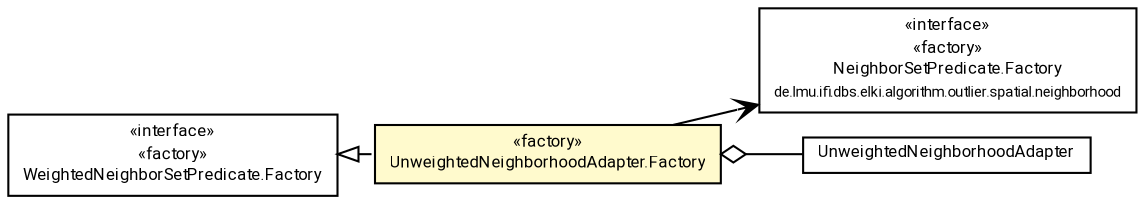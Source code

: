 #!/usr/local/bin/dot
#
# Class diagram 
# Generated by UMLGraph version R5_7_2-60-g0e99a6 (http://www.spinellis.gr/umlgraph/)
#

digraph G {
	graph [fontnames="svg"]
	edge [fontname="Roboto",fontsize=7,labelfontname="Roboto",labelfontsize=7,color="black"];
	node [fontname="Roboto",fontcolor="black",fontsize=8,shape=plaintext,margin=0,width=0,height=0];
	nodesep=0.15;
	ranksep=0.25;
	rankdir=LR;
	// de.lmu.ifi.dbs.elki.algorithm.outlier.spatial.neighborhood.NeighborSetPredicate.Factory<O>
	c10591643 [label=<<table title="de.lmu.ifi.dbs.elki.algorithm.outlier.spatial.neighborhood.NeighborSetPredicate.Factory" border="0" cellborder="1" cellspacing="0" cellpadding="2" href="../NeighborSetPredicate.Factory.html" target="_parent">
		<tr><td><table border="0" cellspacing="0" cellpadding="1">
		<tr><td align="center" balign="center"> &#171;interface&#187; </td></tr>
		<tr><td align="center" balign="center"> &#171;factory&#187; </td></tr>
		<tr><td align="center" balign="center"> <font face="Roboto">NeighborSetPredicate.Factory</font> </td></tr>
		<tr><td align="center" balign="center"> <font face="Roboto" point-size="7.0">de.lmu.ifi.dbs.elki.algorithm.outlier.spatial.neighborhood</font> </td></tr>
		</table></td></tr>
		</table>>, URL="../NeighborSetPredicate.Factory.html"];
	// de.lmu.ifi.dbs.elki.algorithm.outlier.spatial.neighborhood.weighted.UnweightedNeighborhoodAdapter
	c10591650 [label=<<table title="de.lmu.ifi.dbs.elki.algorithm.outlier.spatial.neighborhood.weighted.UnweightedNeighborhoodAdapter" border="0" cellborder="1" cellspacing="0" cellpadding="2" href="UnweightedNeighborhoodAdapter.html" target="_parent">
		<tr><td><table border="0" cellspacing="0" cellpadding="1">
		<tr><td align="center" balign="center"> <font face="Roboto">UnweightedNeighborhoodAdapter</font> </td></tr>
		</table></td></tr>
		</table>>, URL="UnweightedNeighborhoodAdapter.html"];
	// de.lmu.ifi.dbs.elki.algorithm.outlier.spatial.neighborhood.weighted.UnweightedNeighborhoodAdapter.Factory<O>
	c10591651 [label=<<table title="de.lmu.ifi.dbs.elki.algorithm.outlier.spatial.neighborhood.weighted.UnweightedNeighborhoodAdapter.Factory" border="0" cellborder="1" cellspacing="0" cellpadding="2" bgcolor="lemonChiffon" href="UnweightedNeighborhoodAdapter.Factory.html" target="_parent">
		<tr><td><table border="0" cellspacing="0" cellpadding="1">
		<tr><td align="center" balign="center"> &#171;factory&#187; </td></tr>
		<tr><td align="center" balign="center"> <font face="Roboto">UnweightedNeighborhoodAdapter.Factory</font> </td></tr>
		</table></td></tr>
		</table>>, URL="UnweightedNeighborhoodAdapter.Factory.html"];
	// de.lmu.ifi.dbs.elki.algorithm.outlier.spatial.neighborhood.weighted.WeightedNeighborSetPredicate.Factory<O>
	c10591654 [label=<<table title="de.lmu.ifi.dbs.elki.algorithm.outlier.spatial.neighborhood.weighted.WeightedNeighborSetPredicate.Factory" border="0" cellborder="1" cellspacing="0" cellpadding="2" href="WeightedNeighborSetPredicate.Factory.html" target="_parent">
		<tr><td><table border="0" cellspacing="0" cellpadding="1">
		<tr><td align="center" balign="center"> &#171;interface&#187; </td></tr>
		<tr><td align="center" balign="center"> &#171;factory&#187; </td></tr>
		<tr><td align="center" balign="center"> <font face="Roboto">WeightedNeighborSetPredicate.Factory</font> </td></tr>
		</table></td></tr>
		</table>>, URL="WeightedNeighborSetPredicate.Factory.html"];
	// de.lmu.ifi.dbs.elki.algorithm.outlier.spatial.neighborhood.weighted.UnweightedNeighborhoodAdapter.Factory<O> implements de.lmu.ifi.dbs.elki.algorithm.outlier.spatial.neighborhood.weighted.WeightedNeighborSetPredicate.Factory<O>
	c10591654 -> c10591651 [arrowtail=empty,style=dashed,dir=back,weight=9];
	// de.lmu.ifi.dbs.elki.algorithm.outlier.spatial.neighborhood.weighted.UnweightedNeighborhoodAdapter.Factory<O> has de.lmu.ifi.dbs.elki.algorithm.outlier.spatial.neighborhood.weighted.UnweightedNeighborhoodAdapter
	c10591651 -> c10591650 [arrowhead=none,arrowtail=ediamond,dir=back,weight=4];
	// de.lmu.ifi.dbs.elki.algorithm.outlier.spatial.neighborhood.weighted.UnweightedNeighborhoodAdapter.Factory<O> navassoc de.lmu.ifi.dbs.elki.algorithm.outlier.spatial.neighborhood.NeighborSetPredicate.Factory<O>
	c10591651 -> c10591643 [arrowhead=open,weight=1];
}

